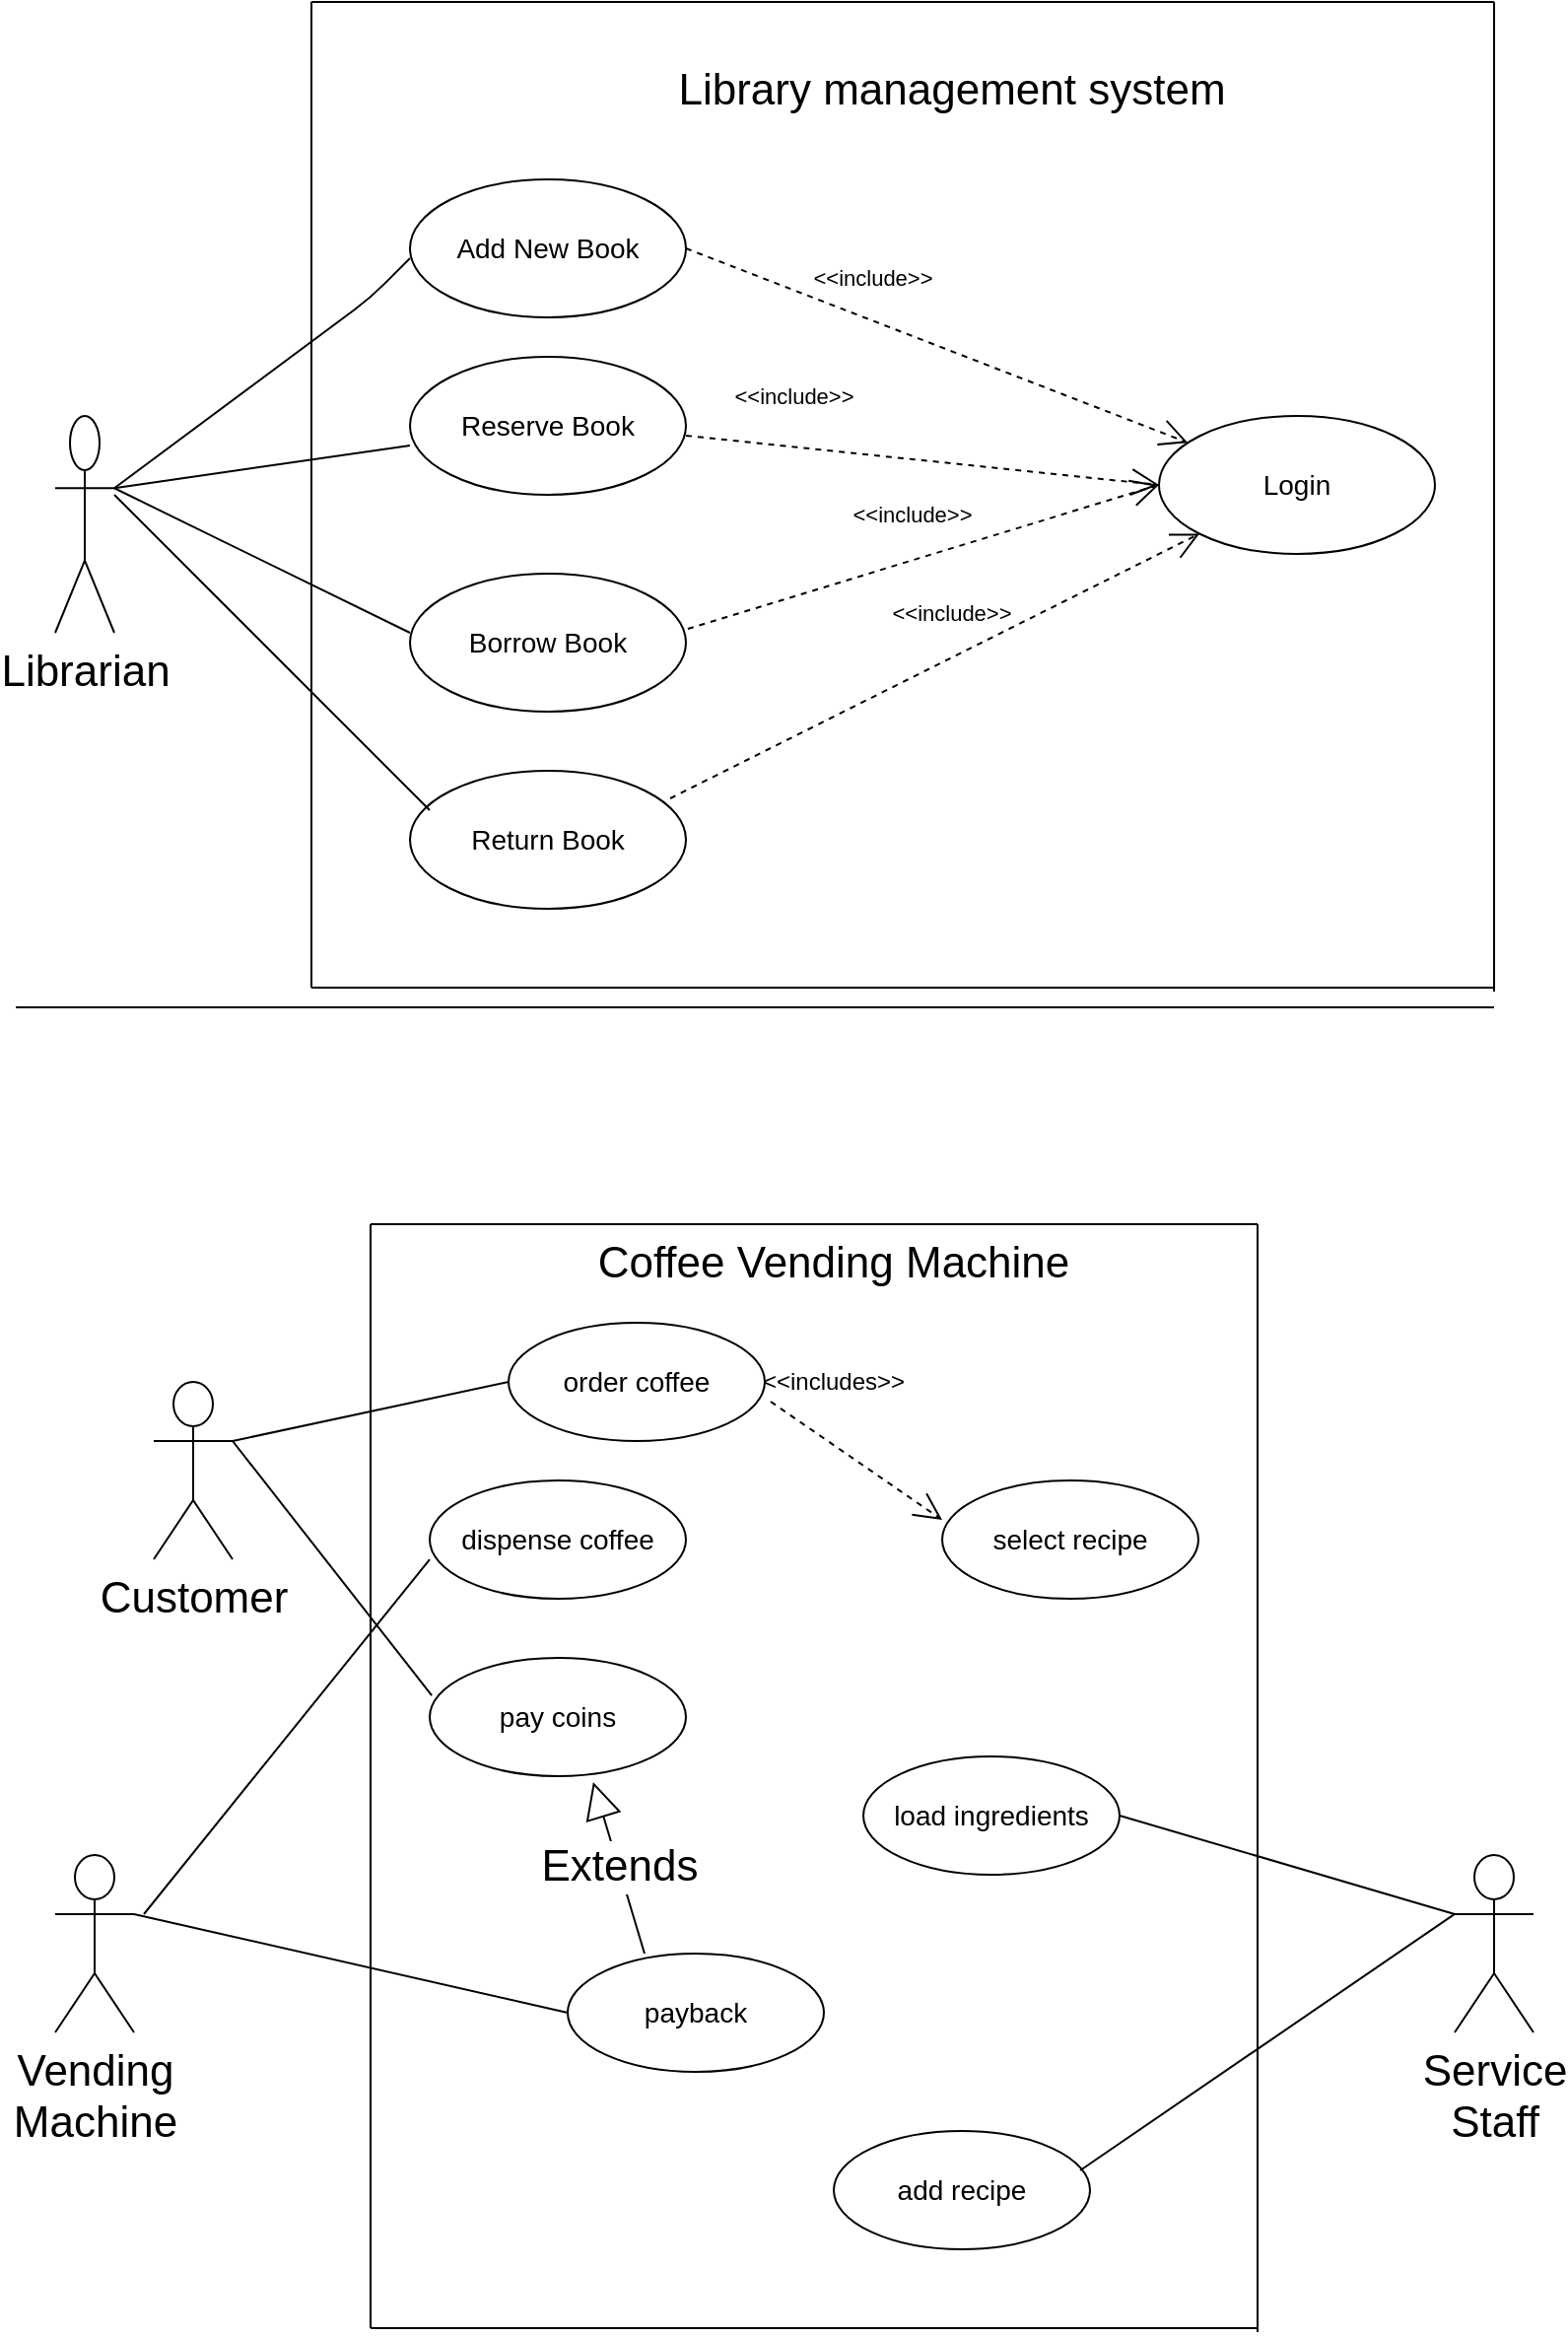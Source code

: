 <mxfile version="15.0.3" type="device"><diagram id="x1DhMCZ0jSxR5N4WkZYA" name="Page-1"><mxGraphModel dx="868" dy="400" grid="1" gridSize="10" guides="1" tooltips="1" connect="1" arrows="1" fold="1" page="1" pageScale="1" pageWidth="850" pageHeight="1100" math="0" shadow="0"><root><mxCell id="0"/><mxCell id="1" parent="0"/><mxCell id="zlRZMuoQq_LWtjpnIdWQ-1" value="Add New Book" style="ellipse;whiteSpace=wrap;html=1;fontSize=14;" vertex="1" parent="1"><mxGeometry x="210" y="110" width="140" height="70" as="geometry"/></mxCell><mxCell id="zlRZMuoQq_LWtjpnIdWQ-3" value="Login" style="ellipse;whiteSpace=wrap;html=1;fontSize=14;" vertex="1" parent="1"><mxGeometry x="590" y="230" width="140" height="70" as="geometry"/></mxCell><mxCell id="zlRZMuoQq_LWtjpnIdWQ-4" value="Reserve Book" style="ellipse;whiteSpace=wrap;html=1;fontSize=14;" vertex="1" parent="1"><mxGeometry x="210" y="200" width="140" height="70" as="geometry"/></mxCell><mxCell id="zlRZMuoQq_LWtjpnIdWQ-5" value="Borrow Book" style="ellipse;whiteSpace=wrap;html=1;fontSize=14;" vertex="1" parent="1"><mxGeometry x="210" y="310" width="140" height="70" as="geometry"/></mxCell><mxCell id="zlRZMuoQq_LWtjpnIdWQ-6" value="Return Book" style="ellipse;whiteSpace=wrap;html=1;fontSize=14;" vertex="1" parent="1"><mxGeometry x="210" y="410" width="140" height="70" as="geometry"/></mxCell><mxCell id="zlRZMuoQq_LWtjpnIdWQ-8" value="Library management system" style="text;html=1;strokeColor=none;fillColor=none;align=center;verticalAlign=middle;whiteSpace=wrap;rounded=0;fontSize=22;" vertex="1" parent="1"><mxGeometry x="330" y="50" width="310" height="30" as="geometry"/></mxCell><mxCell id="zlRZMuoQq_LWtjpnIdWQ-9" value="" style="endArrow=none;html=1;fontSize=22;" edge="1" parent="1"><mxGeometry width="50" height="50" relative="1" as="geometry"><mxPoint x="160" y="520" as="sourcePoint"/><mxPoint x="160" y="20" as="targetPoint"/></mxGeometry></mxCell><mxCell id="zlRZMuoQq_LWtjpnIdWQ-10" value="" style="endArrow=none;html=1;fontSize=22;" edge="1" parent="1"><mxGeometry width="50" height="50" relative="1" as="geometry"><mxPoint x="760" y="522" as="sourcePoint"/><mxPoint x="760" y="20" as="targetPoint"/></mxGeometry></mxCell><mxCell id="zlRZMuoQq_LWtjpnIdWQ-11" value="" style="endArrow=none;html=1;fontSize=22;" edge="1" parent="1"><mxGeometry width="50" height="50" relative="1" as="geometry"><mxPoint x="160" y="20" as="sourcePoint"/><mxPoint x="760" y="20" as="targetPoint"/></mxGeometry></mxCell><mxCell id="zlRZMuoQq_LWtjpnIdWQ-12" value="" style="endArrow=none;html=1;fontSize=22;" edge="1" parent="1"><mxGeometry width="50" height="50" relative="1" as="geometry"><mxPoint x="160" y="520" as="sourcePoint"/><mxPoint x="760" y="520" as="targetPoint"/></mxGeometry></mxCell><mxCell id="zlRZMuoQq_LWtjpnIdWQ-14" value="" style="endArrow=none;html=1;fontSize=22;" edge="1" parent="1"><mxGeometry width="50" height="50" relative="1" as="geometry"><mxPoint x="10" y="530" as="sourcePoint"/><mxPoint x="760" y="530" as="targetPoint"/></mxGeometry></mxCell><mxCell id="zlRZMuoQq_LWtjpnIdWQ-16" value="Librarian" style="shape=umlActor;verticalLabelPosition=bottom;verticalAlign=top;html=1;outlineConnect=0;fontSize=22;" vertex="1" parent="1"><mxGeometry x="30" y="230" width="30" height="110" as="geometry"/></mxCell><mxCell id="zlRZMuoQq_LWtjpnIdWQ-17" value="" style="endArrow=none;html=1;fontSize=22;exitX=1;exitY=0.333;exitDx=0;exitDy=0;exitPerimeter=0;" edge="1" parent="1" source="zlRZMuoQq_LWtjpnIdWQ-16"><mxGeometry width="50" height="50" relative="1" as="geometry"><mxPoint x="160" y="200" as="sourcePoint"/><mxPoint x="210" y="150" as="targetPoint"/><Array as="points"><mxPoint x="190" y="170"/></Array></mxGeometry></mxCell><mxCell id="zlRZMuoQq_LWtjpnIdWQ-18" value="" style="endArrow=none;html=1;fontSize=22;exitX=1;exitY=0.333;exitDx=0;exitDy=0;exitPerimeter=0;" edge="1" parent="1" source="zlRZMuoQq_LWtjpnIdWQ-16"><mxGeometry width="50" height="50" relative="1" as="geometry"><mxPoint x="140" y="285" as="sourcePoint"/><mxPoint x="210" y="245" as="targetPoint"/></mxGeometry></mxCell><mxCell id="zlRZMuoQq_LWtjpnIdWQ-19" value="" style="endArrow=none;html=1;fontSize=22;exitX=1;exitY=0.333;exitDx=0;exitDy=0;exitPerimeter=0;" edge="1" parent="1" source="zlRZMuoQq_LWtjpnIdWQ-16"><mxGeometry width="50" height="50" relative="1" as="geometry"><mxPoint x="90" y="280" as="sourcePoint"/><mxPoint x="210" y="340" as="targetPoint"/></mxGeometry></mxCell><mxCell id="zlRZMuoQq_LWtjpnIdWQ-20" value="" style="endArrow=none;html=1;fontSize=22;" edge="1" parent="1"><mxGeometry width="50" height="50" relative="1" as="geometry"><mxPoint x="60" y="270" as="sourcePoint"/><mxPoint x="220" y="430" as="targetPoint"/></mxGeometry></mxCell><mxCell id="zlRZMuoQq_LWtjpnIdWQ-22" value="" style="endArrow=open;endSize=12;dashed=1;html=1;fontSize=22;exitX=0.943;exitY=0.2;exitDx=0;exitDy=0;exitPerimeter=0;entryX=0;entryY=1;entryDx=0;entryDy=0;" edge="1" parent="1" source="zlRZMuoQq_LWtjpnIdWQ-6" target="zlRZMuoQq_LWtjpnIdWQ-3"><mxGeometry width="160" relative="1" as="geometry"><mxPoint x="340" y="370" as="sourcePoint"/><mxPoint x="500" y="370" as="targetPoint"/></mxGeometry></mxCell><mxCell id="zlRZMuoQq_LWtjpnIdWQ-23" value="" style="endArrow=open;endSize=12;dashed=1;html=1;fontSize=22;exitX=1.007;exitY=0.4;exitDx=0;exitDy=0;exitPerimeter=0;entryX=0;entryY=0.5;entryDx=0;entryDy=0;" edge="1" parent="1" source="zlRZMuoQq_LWtjpnIdWQ-5" target="zlRZMuoQq_LWtjpnIdWQ-3"><mxGeometry width="160" relative="1" as="geometry"><mxPoint x="360" y="310" as="sourcePoint"/><mxPoint x="520" y="310" as="targetPoint"/></mxGeometry></mxCell><mxCell id="zlRZMuoQq_LWtjpnIdWQ-24" value="" style="endArrow=open;endSize=12;dashed=1;html=1;fontSize=22;entryX=0;entryY=0.5;entryDx=0;entryDy=0;" edge="1" parent="1" target="zlRZMuoQq_LWtjpnIdWQ-3"><mxGeometry width="160" relative="1" as="geometry"><mxPoint x="350" y="240" as="sourcePoint"/><mxPoint x="510" y="240" as="targetPoint"/></mxGeometry></mxCell><mxCell id="zlRZMuoQq_LWtjpnIdWQ-25" value="" style="endArrow=open;endSize=12;dashed=1;html=1;fontSize=22;exitX=1;exitY=0.5;exitDx=0;exitDy=0;" edge="1" parent="1" source="zlRZMuoQq_LWtjpnIdWQ-1" target="zlRZMuoQq_LWtjpnIdWQ-3"><mxGeometry width="160" relative="1" as="geometry"><mxPoint x="360" y="200" as="sourcePoint"/><mxPoint x="520" y="200" as="targetPoint"/></mxGeometry></mxCell><mxCell id="zlRZMuoQq_LWtjpnIdWQ-26" value="&amp;lt;&amp;lt;include&amp;gt;&amp;gt;" style="text;html=1;strokeColor=none;fillColor=none;align=center;verticalAlign=middle;whiteSpace=wrap;rounded=0;fontSize=11;" vertex="1" parent="1"><mxGeometry x="370" y="150" width="150" height="20" as="geometry"/></mxCell><mxCell id="zlRZMuoQq_LWtjpnIdWQ-27" value="&amp;lt;&amp;lt;include&amp;gt;&amp;gt;" style="text;html=1;strokeColor=none;fillColor=none;align=center;verticalAlign=middle;whiteSpace=wrap;rounded=0;fontSize=11;" vertex="1" parent="1"><mxGeometry x="330" y="210" width="150" height="20" as="geometry"/></mxCell><mxCell id="zlRZMuoQq_LWtjpnIdWQ-28" value="&amp;lt;&amp;lt;include&amp;gt;&amp;gt;" style="text;html=1;strokeColor=none;fillColor=none;align=center;verticalAlign=middle;whiteSpace=wrap;rounded=0;fontSize=11;" vertex="1" parent="1"><mxGeometry x="390" y="270" width="150" height="20" as="geometry"/></mxCell><mxCell id="zlRZMuoQq_LWtjpnIdWQ-29" value="&amp;lt;&amp;lt;include&amp;gt;&amp;gt;" style="text;html=1;strokeColor=none;fillColor=none;align=center;verticalAlign=middle;whiteSpace=wrap;rounded=0;fontSize=11;" vertex="1" parent="1"><mxGeometry x="410" y="320" width="150" height="20" as="geometry"/></mxCell><mxCell id="zlRZMuoQq_LWtjpnIdWQ-30" value="order coffee" style="ellipse;whiteSpace=wrap;html=1;fontSize=14;" vertex="1" parent="1"><mxGeometry x="260" y="690" width="130" height="60" as="geometry"/></mxCell><mxCell id="zlRZMuoQq_LWtjpnIdWQ-31" value="dispense coffee" style="ellipse;whiteSpace=wrap;html=1;fontSize=14;" vertex="1" parent="1"><mxGeometry x="220" y="770" width="130" height="60" as="geometry"/></mxCell><mxCell id="zlRZMuoQq_LWtjpnIdWQ-32" value="pay coins" style="ellipse;whiteSpace=wrap;html=1;fontSize=14;" vertex="1" parent="1"><mxGeometry x="220" y="860" width="130" height="60" as="geometry"/></mxCell><mxCell id="zlRZMuoQq_LWtjpnIdWQ-33" value="payback" style="ellipse;whiteSpace=wrap;html=1;fontSize=14;" vertex="1" parent="1"><mxGeometry x="290" y="1010" width="130" height="60" as="geometry"/></mxCell><mxCell id="zlRZMuoQq_LWtjpnIdWQ-34" value="add recipe" style="ellipse;whiteSpace=wrap;html=1;fontSize=14;" vertex="1" parent="1"><mxGeometry x="425" y="1100" width="130" height="60" as="geometry"/></mxCell><mxCell id="zlRZMuoQq_LWtjpnIdWQ-35" value="select recipe" style="ellipse;whiteSpace=wrap;html=1;fontSize=14;" vertex="1" parent="1"><mxGeometry x="480" y="770" width="130" height="60" as="geometry"/></mxCell><mxCell id="zlRZMuoQq_LWtjpnIdWQ-36" value="load ingredients" style="ellipse;whiteSpace=wrap;html=1;fontSize=14;" vertex="1" parent="1"><mxGeometry x="440" y="910" width="130" height="60" as="geometry"/></mxCell><mxCell id="zlRZMuoQq_LWtjpnIdWQ-37" value="Coffee Vending Machine" style="text;html=1;strokeColor=none;fillColor=none;align=center;verticalAlign=middle;whiteSpace=wrap;rounded=0;fontSize=22;" vertex="1" parent="1"><mxGeometry x="295" y="640" width="260" height="40" as="geometry"/></mxCell><mxCell id="zlRZMuoQq_LWtjpnIdWQ-38" value="" style="endArrow=none;html=1;fontSize=22;" edge="1" parent="1"><mxGeometry width="50" height="50" relative="1" as="geometry"><mxPoint x="190" y="1200" as="sourcePoint"/><mxPoint x="190" y="640" as="targetPoint"/></mxGeometry></mxCell><mxCell id="zlRZMuoQq_LWtjpnIdWQ-39" value="" style="endArrow=none;html=1;fontSize=22;" edge="1" parent="1"><mxGeometry width="50" height="50" relative="1" as="geometry"><mxPoint x="640" y="1202" as="sourcePoint"/><mxPoint x="640" y="640" as="targetPoint"/><Array as="points"><mxPoint x="640" y="690"/></Array></mxGeometry></mxCell><mxCell id="zlRZMuoQq_LWtjpnIdWQ-40" value="" style="endArrow=none;html=1;fontSize=22;" edge="1" parent="1"><mxGeometry width="50" height="50" relative="1" as="geometry"><mxPoint x="190" y="640" as="sourcePoint"/><mxPoint x="640" y="640" as="targetPoint"/></mxGeometry></mxCell><mxCell id="zlRZMuoQq_LWtjpnIdWQ-41" value="" style="endArrow=none;html=1;fontSize=22;" edge="1" parent="1"><mxGeometry width="50" height="50" relative="1" as="geometry"><mxPoint x="190" y="1200" as="sourcePoint"/><mxPoint x="640" y="1200" as="targetPoint"/></mxGeometry></mxCell><mxCell id="zlRZMuoQq_LWtjpnIdWQ-42" value="Customer" style="shape=umlActor;verticalLabelPosition=bottom;verticalAlign=top;html=1;outlineConnect=0;fontSize=22;" vertex="1" parent="1"><mxGeometry x="80" y="720" width="40" height="90" as="geometry"/></mxCell><mxCell id="zlRZMuoQq_LWtjpnIdWQ-43" value="Vending&lt;br&gt;Machine" style="shape=umlActor;verticalLabelPosition=bottom;verticalAlign=top;html=1;outlineConnect=0;fontSize=22;" vertex="1" parent="1"><mxGeometry x="30" y="960" width="40" height="90" as="geometry"/></mxCell><mxCell id="zlRZMuoQq_LWtjpnIdWQ-44" value="Service&lt;br&gt;Staff" style="shape=umlActor;verticalLabelPosition=bottom;verticalAlign=top;html=1;outlineConnect=0;fontSize=22;" vertex="1" parent="1"><mxGeometry x="740" y="960" width="40" height="90" as="geometry"/></mxCell><mxCell id="zlRZMuoQq_LWtjpnIdWQ-45" value="" style="endArrow=none;html=1;fontSize=22;entryX=0;entryY=0.333;entryDx=0;entryDy=0;entryPerimeter=0;" edge="1" parent="1" target="zlRZMuoQq_LWtjpnIdWQ-44"><mxGeometry width="50" height="50" relative="1" as="geometry"><mxPoint x="570" y="940" as="sourcePoint"/><mxPoint x="640" y="970" as="targetPoint"/></mxGeometry></mxCell><mxCell id="zlRZMuoQq_LWtjpnIdWQ-46" value="" style="endArrow=none;html=1;fontSize=22;entryX=0;entryY=0.333;entryDx=0;entryDy=0;entryPerimeter=0;" edge="1" parent="1" target="zlRZMuoQq_LWtjpnIdWQ-44"><mxGeometry width="50" height="50" relative="1" as="geometry"><mxPoint x="550" y="1120" as="sourcePoint"/><mxPoint x="600" y="1070" as="targetPoint"/></mxGeometry></mxCell><mxCell id="zlRZMuoQq_LWtjpnIdWQ-47" value="" style="endArrow=none;html=1;fontSize=22;exitX=1;exitY=0.333;exitDx=0;exitDy=0;exitPerimeter=0;" edge="1" parent="1" source="zlRZMuoQq_LWtjpnIdWQ-43"><mxGeometry width="50" height="50" relative="1" as="geometry"><mxPoint x="200" y="980" as="sourcePoint"/><mxPoint x="290" y="1040" as="targetPoint"/></mxGeometry></mxCell><mxCell id="zlRZMuoQq_LWtjpnIdWQ-48" value="" style="endArrow=none;html=1;fontSize=22;entryX=0;entryY=0.5;entryDx=0;entryDy=0;" edge="1" parent="1" target="zlRZMuoQq_LWtjpnIdWQ-30"><mxGeometry width="50" height="50" relative="1" as="geometry"><mxPoint x="120" y="750" as="sourcePoint"/><mxPoint x="170" y="700" as="targetPoint"/></mxGeometry></mxCell><mxCell id="zlRZMuoQq_LWtjpnIdWQ-49" value="" style="endArrow=none;html=1;fontSize=22;entryX=0.008;entryY=0.317;entryDx=0;entryDy=0;entryPerimeter=0;" edge="1" parent="1" target="zlRZMuoQq_LWtjpnIdWQ-32"><mxGeometry width="50" height="50" relative="1" as="geometry"><mxPoint x="120" y="750" as="sourcePoint"/><mxPoint x="210" y="870" as="targetPoint"/><Array as="points"/></mxGeometry></mxCell><mxCell id="zlRZMuoQq_LWtjpnIdWQ-50" value="" style="endArrow=open;endSize=12;dashed=1;html=1;fontSize=22;exitX=1.023;exitY=0.667;exitDx=0;exitDy=0;exitPerimeter=0;" edge="1" parent="1" source="zlRZMuoQq_LWtjpnIdWQ-30"><mxGeometry width="160" relative="1" as="geometry"><mxPoint x="340" y="830" as="sourcePoint"/><mxPoint x="480" y="790" as="targetPoint"/></mxGeometry></mxCell><mxCell id="zlRZMuoQq_LWtjpnIdWQ-51" value="Extends" style="endArrow=block;endSize=16;endFill=0;html=1;fontSize=22;entryX=0.638;entryY=1.05;entryDx=0;entryDy=0;entryPerimeter=0;exitX=0.3;exitY=0;exitDx=0;exitDy=0;exitPerimeter=0;" edge="1" parent="1" source="zlRZMuoQq_LWtjpnIdWQ-33" target="zlRZMuoQq_LWtjpnIdWQ-32"><mxGeometry width="160" relative="1" as="geometry"><mxPoint x="350" y="1160" as="sourcePoint"/><mxPoint x="500" y="1110" as="targetPoint"/></mxGeometry></mxCell><mxCell id="zlRZMuoQq_LWtjpnIdWQ-52" value="&amp;lt;&amp;lt;includes&amp;gt;&amp;gt;" style="text;html=1;strokeColor=none;fillColor=none;align=center;verticalAlign=middle;whiteSpace=wrap;rounded=0;fontSize=12;" vertex="1" parent="1"><mxGeometry x="340" y="710" width="170" height="20" as="geometry"/></mxCell><mxCell id="zlRZMuoQq_LWtjpnIdWQ-53" value="" style="endArrow=none;html=1;fontSize=12;entryX=0;entryY=0.667;entryDx=0;entryDy=0;entryPerimeter=0;" edge="1" parent="1" target="zlRZMuoQq_LWtjpnIdWQ-31"><mxGeometry width="50" height="50" relative="1" as="geometry"><mxPoint x="75" y="990" as="sourcePoint"/><mxPoint x="125" y="940" as="targetPoint"/></mxGeometry></mxCell></root></mxGraphModel></diagram></mxfile>